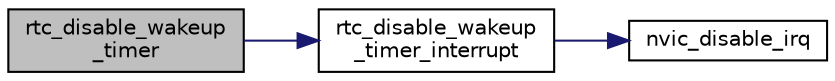 digraph "rtc_disable_wakeup_timer"
{
  edge [fontname="Helvetica",fontsize="10",labelfontname="Helvetica",labelfontsize="10"];
  node [fontname="Helvetica",fontsize="10",shape=record];
  rankdir="LR";
  Node1 [label="rtc_disable_wakeup\l_timer",height=0.2,width=0.4,color="black", fillcolor="grey75", style="filled" fontcolor="black"];
  Node1 -> Node2 [color="midnightblue",fontsize="10",style="solid",fontname="Helvetica"];
  Node2 [label="rtc_disable_wakeup\l_timer_interrupt",height=0.2,width=0.4,color="black", fillcolor="white", style="filled",URL="$rtc_8h.html#a36e2af549b7d24f24e5255bbbeb5de71",tooltip="Disable the wakeup timer interrupt."];
  Node2 -> Node3 [color="midnightblue",fontsize="10",style="solid",fontname="Helvetica"];
  Node3 [label="nvic_disable_irq",height=0.2,width=0.4,color="black", fillcolor="white", style="filled",URL="cm3.tag$group__CM3__nvic__defines.html#gaed0997045521d8dd7171a1efb9735b2f"];
}
